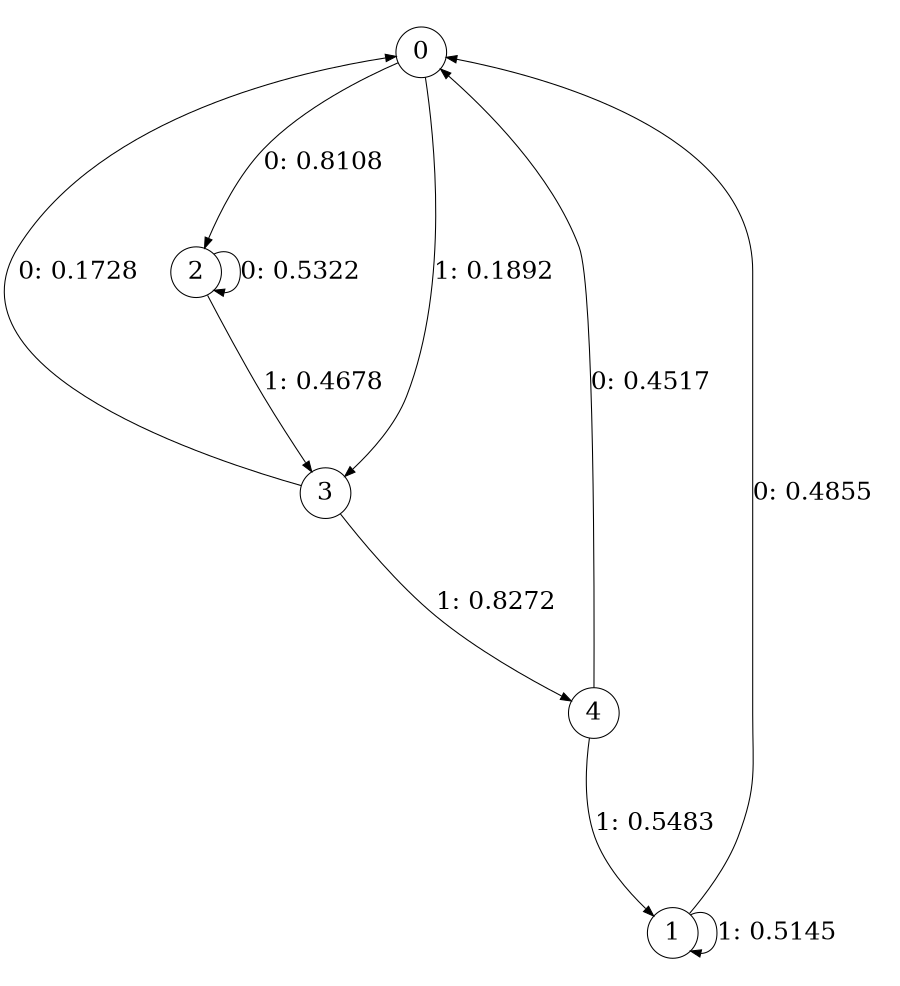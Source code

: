 digraph "ch34faceL3" {
size = "6,8.5";
ratio = "fill";
node [shape = circle];
node [fontsize = 24];
edge [fontsize = 24];
0 -> 2 [label = "0: 0.8108   "];
0 -> 3 [label = "1: 0.1892   "];
1 -> 0 [label = "0: 0.4855   "];
1 -> 1 [label = "1: 0.5145   "];
2 -> 2 [label = "0: 0.5322   "];
2 -> 3 [label = "1: 0.4678   "];
3 -> 0 [label = "0: 0.1728   "];
3 -> 4 [label = "1: 0.8272   "];
4 -> 0 [label = "0: 0.4517   "];
4 -> 1 [label = "1: 0.5483   "];
}